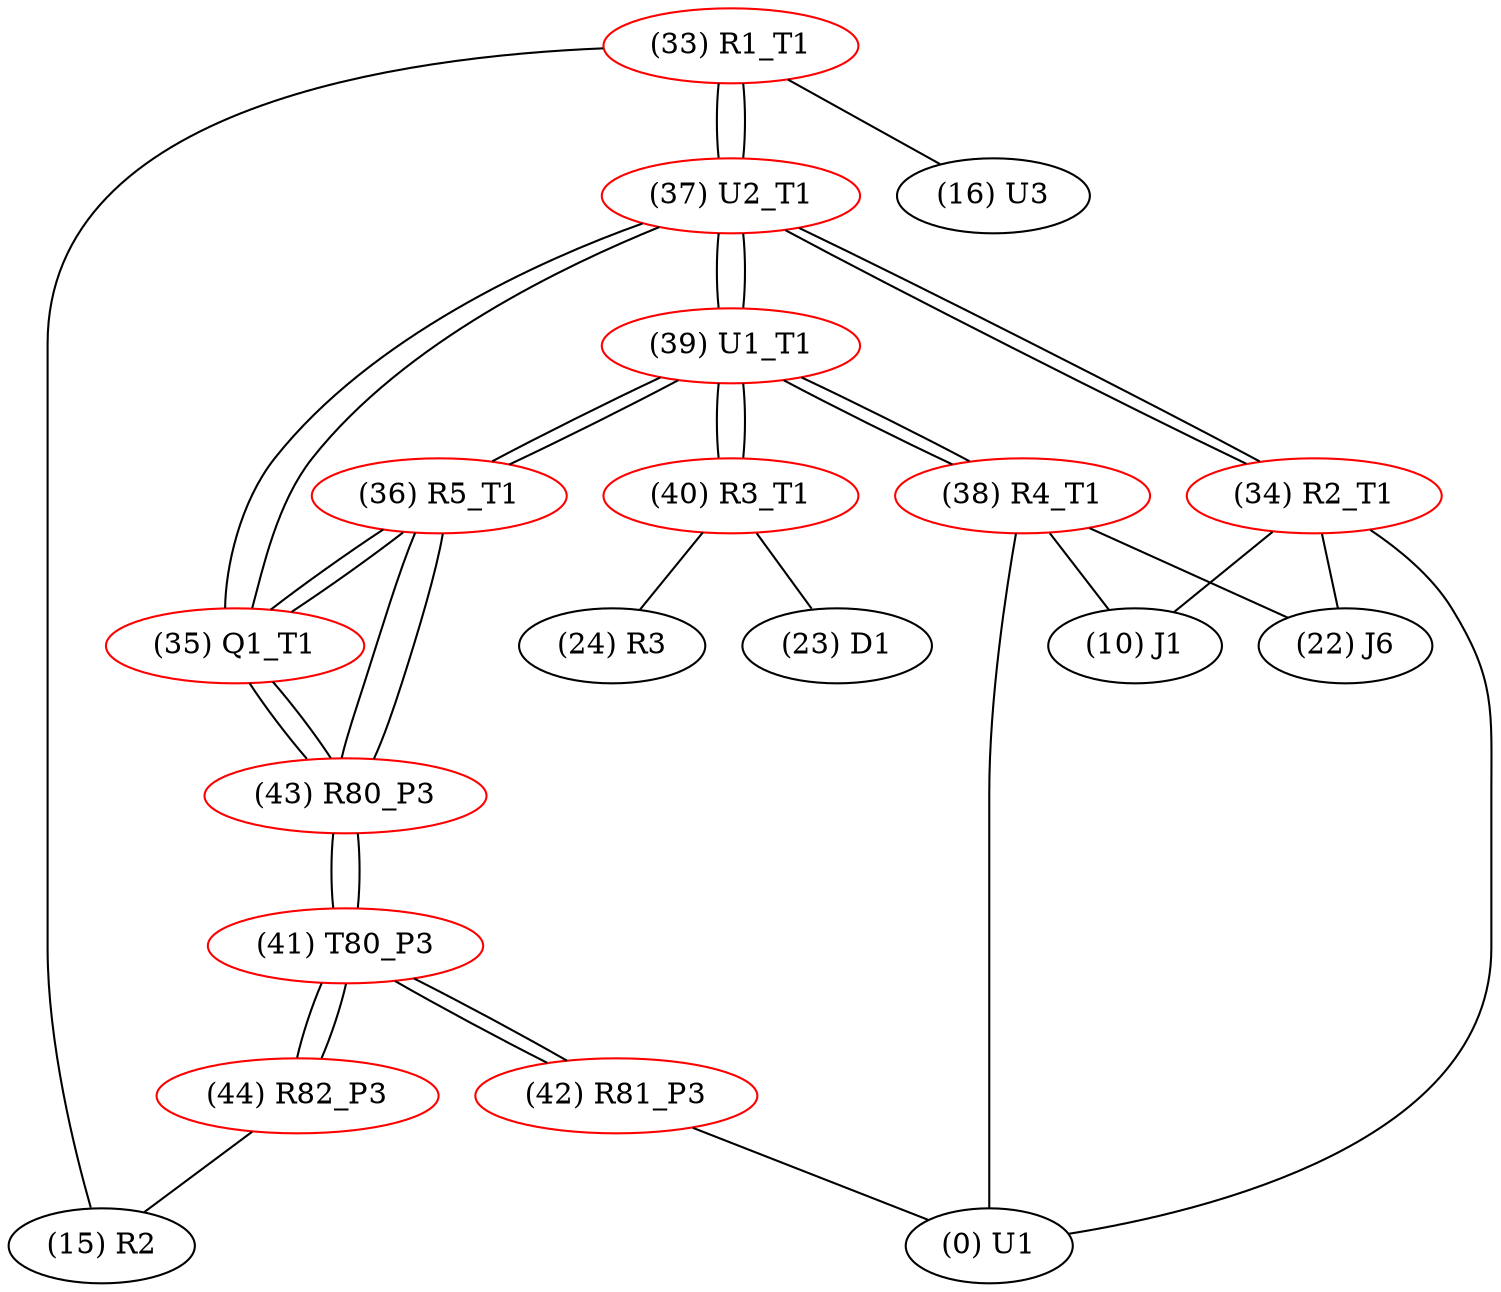 graph {
	33 [label="(33) R1_T1" color=red]
	15 [label="(15) R2"]
	16 [label="(16) U3"]
	37 [label="(37) U2_T1"]
	34 [label="(34) R2_T1" color=red]
	22 [label="(22) J6"]
	10 [label="(10) J1"]
	0 [label="(0) U1"]
	37 [label="(37) U2_T1"]
	35 [label="(35) Q1_T1" color=red]
	37 [label="(37) U2_T1"]
	43 [label="(43) R80_P3"]
	36 [label="(36) R5_T1"]
	36 [label="(36) R5_T1" color=red]
	39 [label="(39) U1_T1"]
	43 [label="(43) R80_P3"]
	35 [label="(35) Q1_T1"]
	37 [label="(37) U2_T1" color=red]
	34 [label="(34) R2_T1"]
	39 [label="(39) U1_T1"]
	33 [label="(33) R1_T1"]
	35 [label="(35) Q1_T1"]
	38 [label="(38) R4_T1" color=red]
	0 [label="(0) U1"]
	22 [label="(22) J6"]
	10 [label="(10) J1"]
	39 [label="(39) U1_T1"]
	39 [label="(39) U1_T1" color=red]
	40 [label="(40) R3_T1"]
	38 [label="(38) R4_T1"]
	37 [label="(37) U2_T1"]
	36 [label="(36) R5_T1"]
	40 [label="(40) R3_T1" color=red]
	23 [label="(23) D1"]
	24 [label="(24) R3"]
	39 [label="(39) U1_T1"]
	41 [label="(41) T80_P3" color=red]
	42 [label="(42) R81_P3"]
	44 [label="(44) R82_P3"]
	43 [label="(43) R80_P3"]
	42 [label="(42) R81_P3" color=red]
	0 [label="(0) U1"]
	41 [label="(41) T80_P3"]
	43 [label="(43) R80_P3" color=red]
	36 [label="(36) R5_T1"]
	35 [label="(35) Q1_T1"]
	41 [label="(41) T80_P3"]
	44 [label="(44) R82_P3" color=red]
	15 [label="(15) R2"]
	41 [label="(41) T80_P3"]
	33 -- 15
	33 -- 16
	33 -- 37
	34 -- 22
	34 -- 10
	34 -- 0
	34 -- 37
	35 -- 37
	35 -- 43
	35 -- 36
	36 -- 39
	36 -- 43
	36 -- 35
	37 -- 34
	37 -- 39
	37 -- 33
	37 -- 35
	38 -- 0
	38 -- 22
	38 -- 10
	38 -- 39
	39 -- 40
	39 -- 38
	39 -- 37
	39 -- 36
	40 -- 23
	40 -- 24
	40 -- 39
	41 -- 42
	41 -- 44
	41 -- 43
	42 -- 0
	42 -- 41
	43 -- 36
	43 -- 35
	43 -- 41
	44 -- 15
	44 -- 41
}